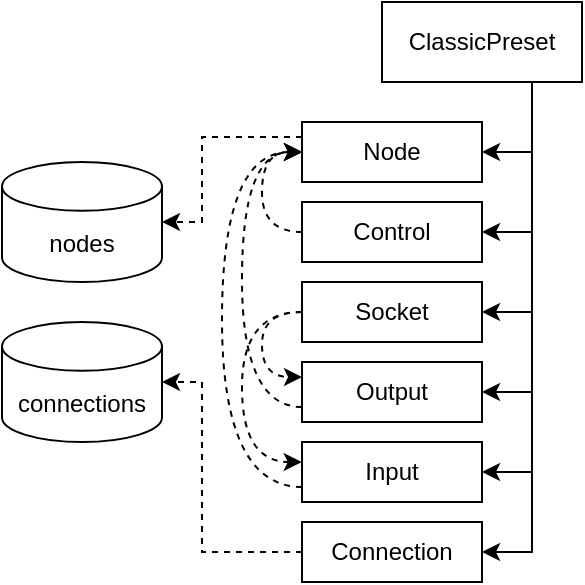 <mxfile version="22.0.2" type="device">
  <diagram name="page-1" id="nTteX_-L-bd6lsjCAH_5">
    <mxGraphModel dx="493" dy="289" grid="1" gridSize="10" guides="1" tooltips="1" connect="1" arrows="1" fold="1" page="1" pageScale="1" pageWidth="827" pageHeight="1169" math="0" shadow="0">
      <root>
        <mxCell id="0" />
        <mxCell id="1" parent="0" />
        <mxCell id="oK9887doTvN0Qxn7zzAR-12" value="nodes" style="shape=cylinder3;whiteSpace=wrap;html=1;boundedLbl=1;backgroundOutline=1;size=12.2;" parent="1" vertex="1">
          <mxGeometry x="20" y="100" width="80" height="60" as="geometry" />
        </mxCell>
        <mxCell id="oK9887doTvN0Qxn7zzAR-83" style="edgeStyle=orthogonalEdgeStyle;rounded=0;orthogonalLoop=1;jettySize=auto;html=1;exitX=0.75;exitY=1;exitDx=0;exitDy=0;entryX=1;entryY=0.5;entryDx=0;entryDy=0;" parent="1" source="oK9887doTvN0Qxn7zzAR-14" target="oK9887doTvN0Qxn7zzAR-15" edge="1">
          <mxGeometry relative="1" as="geometry" />
        </mxCell>
        <mxCell id="oK9887doTvN0Qxn7zzAR-84" style="edgeStyle=orthogonalEdgeStyle;rounded=0;orthogonalLoop=1;jettySize=auto;html=1;exitX=0.75;exitY=1;exitDx=0;exitDy=0;entryX=1;entryY=0.5;entryDx=0;entryDy=0;" parent="1" source="oK9887doTvN0Qxn7zzAR-14" target="oK9887doTvN0Qxn7zzAR-16" edge="1">
          <mxGeometry relative="1" as="geometry" />
        </mxCell>
        <mxCell id="oK9887doTvN0Qxn7zzAR-85" style="edgeStyle=orthogonalEdgeStyle;rounded=0;orthogonalLoop=1;jettySize=auto;html=1;exitX=0.75;exitY=1;exitDx=0;exitDy=0;entryX=1;entryY=0.5;entryDx=0;entryDy=0;" parent="1" source="oK9887doTvN0Qxn7zzAR-14" target="oK9887doTvN0Qxn7zzAR-18" edge="1">
          <mxGeometry relative="1" as="geometry" />
        </mxCell>
        <mxCell id="oK9887doTvN0Qxn7zzAR-86" style="edgeStyle=orthogonalEdgeStyle;rounded=0;orthogonalLoop=1;jettySize=auto;html=1;exitX=0.75;exitY=1;exitDx=0;exitDy=0;entryX=1;entryY=0.5;entryDx=0;entryDy=0;" parent="1" source="oK9887doTvN0Qxn7zzAR-14" target="oK9887doTvN0Qxn7zzAR-19" edge="1">
          <mxGeometry relative="1" as="geometry" />
        </mxCell>
        <mxCell id="oK9887doTvN0Qxn7zzAR-87" style="edgeStyle=orthogonalEdgeStyle;rounded=0;orthogonalLoop=1;jettySize=auto;html=1;exitX=0.75;exitY=1;exitDx=0;exitDy=0;entryX=1;entryY=0.5;entryDx=0;entryDy=0;" parent="1" source="oK9887doTvN0Qxn7zzAR-14" target="oK9887doTvN0Qxn7zzAR-20" edge="1">
          <mxGeometry relative="1" as="geometry" />
        </mxCell>
        <mxCell id="oK9887doTvN0Qxn7zzAR-88" style="edgeStyle=orthogonalEdgeStyle;rounded=0;orthogonalLoop=1;jettySize=auto;html=1;exitX=0.75;exitY=1;exitDx=0;exitDy=0;entryX=1;entryY=0.5;entryDx=0;entryDy=0;" parent="1" source="oK9887doTvN0Qxn7zzAR-14" target="oK9887doTvN0Qxn7zzAR-17" edge="1">
          <mxGeometry relative="1" as="geometry" />
        </mxCell>
        <mxCell id="oK9887doTvN0Qxn7zzAR-14" value="ClassicPreset" style="rounded=1;whiteSpace=wrap;html=1;arcSize=0;" parent="1" vertex="1">
          <mxGeometry x="210" y="20" width="100" height="40" as="geometry" />
        </mxCell>
        <mxCell id="oK9887doTvN0Qxn7zzAR-15" value="Node" style="rounded=1;whiteSpace=wrap;html=1;arcSize=0;" parent="1" vertex="1">
          <mxGeometry x="170" y="80" width="90" height="30" as="geometry" />
        </mxCell>
        <mxCell id="oK9887doTvN0Qxn7zzAR-16" value="Connection" style="rounded=1;whiteSpace=wrap;html=1;arcSize=0;" parent="1" vertex="1">
          <mxGeometry x="170" y="280" width="90" height="30" as="geometry" />
        </mxCell>
        <mxCell id="oK9887doTvN0Qxn7zzAR-97" style="edgeStyle=orthogonalEdgeStyle;rounded=0;orthogonalLoop=1;jettySize=auto;html=1;exitX=0;exitY=0.75;exitDx=0;exitDy=0;entryX=0;entryY=0.5;entryDx=0;entryDy=0;dashed=1;curved=1;" parent="1" source="oK9887doTvN0Qxn7zzAR-17" target="oK9887doTvN0Qxn7zzAR-15" edge="1">
          <mxGeometry relative="1" as="geometry">
            <Array as="points">
              <mxPoint x="130" y="262" />
              <mxPoint x="130" y="95" />
            </Array>
          </mxGeometry>
        </mxCell>
        <mxCell id="oK9887doTvN0Qxn7zzAR-17" value="Input" style="rounded=1;whiteSpace=wrap;html=1;arcSize=0;" parent="1" vertex="1">
          <mxGeometry x="170" y="240" width="90" height="30" as="geometry" />
        </mxCell>
        <mxCell id="oK9887doTvN0Qxn7zzAR-94" style="edgeStyle=orthogonalEdgeStyle;rounded=0;orthogonalLoop=1;jettySize=auto;html=1;exitX=0;exitY=0.5;exitDx=0;exitDy=0;entryX=0;entryY=0.5;entryDx=0;entryDy=0;dashed=1;curved=1;" parent="1" source="oK9887doTvN0Qxn7zzAR-18" target="oK9887doTvN0Qxn7zzAR-15" edge="1">
          <mxGeometry relative="1" as="geometry">
            <Array as="points">
              <mxPoint x="150" y="135" />
              <mxPoint x="150" y="95" />
            </Array>
          </mxGeometry>
        </mxCell>
        <mxCell id="oK9887doTvN0Qxn7zzAR-18" value="Control" style="rounded=1;whiteSpace=wrap;html=1;arcSize=0;" parent="1" vertex="1">
          <mxGeometry x="170" y="120" width="90" height="30" as="geometry" />
        </mxCell>
        <mxCell id="TC2ECyIWjSvrkG4Ixzdl-1" style="edgeStyle=orthogonalEdgeStyle;rounded=0;orthogonalLoop=1;jettySize=auto;html=1;exitX=0;exitY=0.5;exitDx=0;exitDy=0;entryX=0;entryY=0.25;entryDx=0;entryDy=0;curved=1;dashed=1;" edge="1" parent="1" source="oK9887doTvN0Qxn7zzAR-19" target="oK9887doTvN0Qxn7zzAR-20">
          <mxGeometry relative="1" as="geometry">
            <Array as="points">
              <mxPoint x="150" y="175" />
              <mxPoint x="150" y="208" />
            </Array>
          </mxGeometry>
        </mxCell>
        <mxCell id="TC2ECyIWjSvrkG4Ixzdl-2" style="edgeStyle=orthogonalEdgeStyle;rounded=0;orthogonalLoop=1;jettySize=auto;html=1;exitX=0;exitY=0.5;exitDx=0;exitDy=0;curved=1;dashed=1;" edge="1" parent="1" source="oK9887doTvN0Qxn7zzAR-19">
          <mxGeometry relative="1" as="geometry">
            <mxPoint x="169.857" y="250" as="targetPoint" />
            <Array as="points">
              <mxPoint x="140" y="175" />
              <mxPoint x="140" y="250" />
            </Array>
          </mxGeometry>
        </mxCell>
        <mxCell id="oK9887doTvN0Qxn7zzAR-19" value="Socket" style="rounded=1;whiteSpace=wrap;html=1;arcSize=0;" parent="1" vertex="1">
          <mxGeometry x="170" y="160" width="90" height="30" as="geometry" />
        </mxCell>
        <mxCell id="OU78inZmVnFF0rUp7K6E-3" style="edgeStyle=orthogonalEdgeStyle;rounded=0;orthogonalLoop=1;jettySize=auto;html=1;exitX=0;exitY=0.75;exitDx=0;exitDy=0;entryX=0;entryY=0.5;entryDx=0;entryDy=0;curved=1;dashed=1;" parent="1" source="oK9887doTvN0Qxn7zzAR-20" target="oK9887doTvN0Qxn7zzAR-15" edge="1">
          <mxGeometry relative="1" as="geometry">
            <Array as="points">
              <mxPoint x="140" y="222" />
              <mxPoint x="140" y="95" />
            </Array>
          </mxGeometry>
        </mxCell>
        <mxCell id="oK9887doTvN0Qxn7zzAR-20" value="Output" style="rounded=1;whiteSpace=wrap;html=1;arcSize=0;" parent="1" vertex="1">
          <mxGeometry x="170" y="200" width="90" height="30" as="geometry" />
        </mxCell>
        <mxCell id="oK9887doTvN0Qxn7zzAR-21" value="connections" style="shape=cylinder3;whiteSpace=wrap;html=1;boundedLbl=1;backgroundOutline=1;size=12.2;" parent="1" vertex="1">
          <mxGeometry x="20" y="180" width="80" height="60" as="geometry" />
        </mxCell>
        <mxCell id="oK9887doTvN0Qxn7zzAR-89" style="edgeStyle=orthogonalEdgeStyle;rounded=0;orthogonalLoop=1;jettySize=auto;html=1;exitX=0;exitY=0.25;exitDx=0;exitDy=0;entryX=1;entryY=0.5;entryDx=0;entryDy=0;entryPerimeter=0;dashed=1;elbow=vertical;" parent="1" source="oK9887doTvN0Qxn7zzAR-15" target="oK9887doTvN0Qxn7zzAR-12" edge="1">
          <mxGeometry relative="1" as="geometry">
            <Array as="points">
              <mxPoint x="120" y="88" />
              <mxPoint x="120" y="130" />
            </Array>
          </mxGeometry>
        </mxCell>
        <mxCell id="oK9887doTvN0Qxn7zzAR-90" style="edgeStyle=orthogonalEdgeStyle;rounded=0;orthogonalLoop=1;jettySize=auto;html=1;exitX=0;exitY=0.5;exitDx=0;exitDy=0;entryX=1;entryY=0.5;entryDx=0;entryDy=0;entryPerimeter=0;dashed=1;" parent="1" source="oK9887doTvN0Qxn7zzAR-16" target="oK9887doTvN0Qxn7zzAR-21" edge="1">
          <mxGeometry relative="1" as="geometry">
            <Array as="points">
              <mxPoint x="120" y="295" />
              <mxPoint x="120" y="210" />
            </Array>
          </mxGeometry>
        </mxCell>
      </root>
    </mxGraphModel>
  </diagram>
</mxfile>
